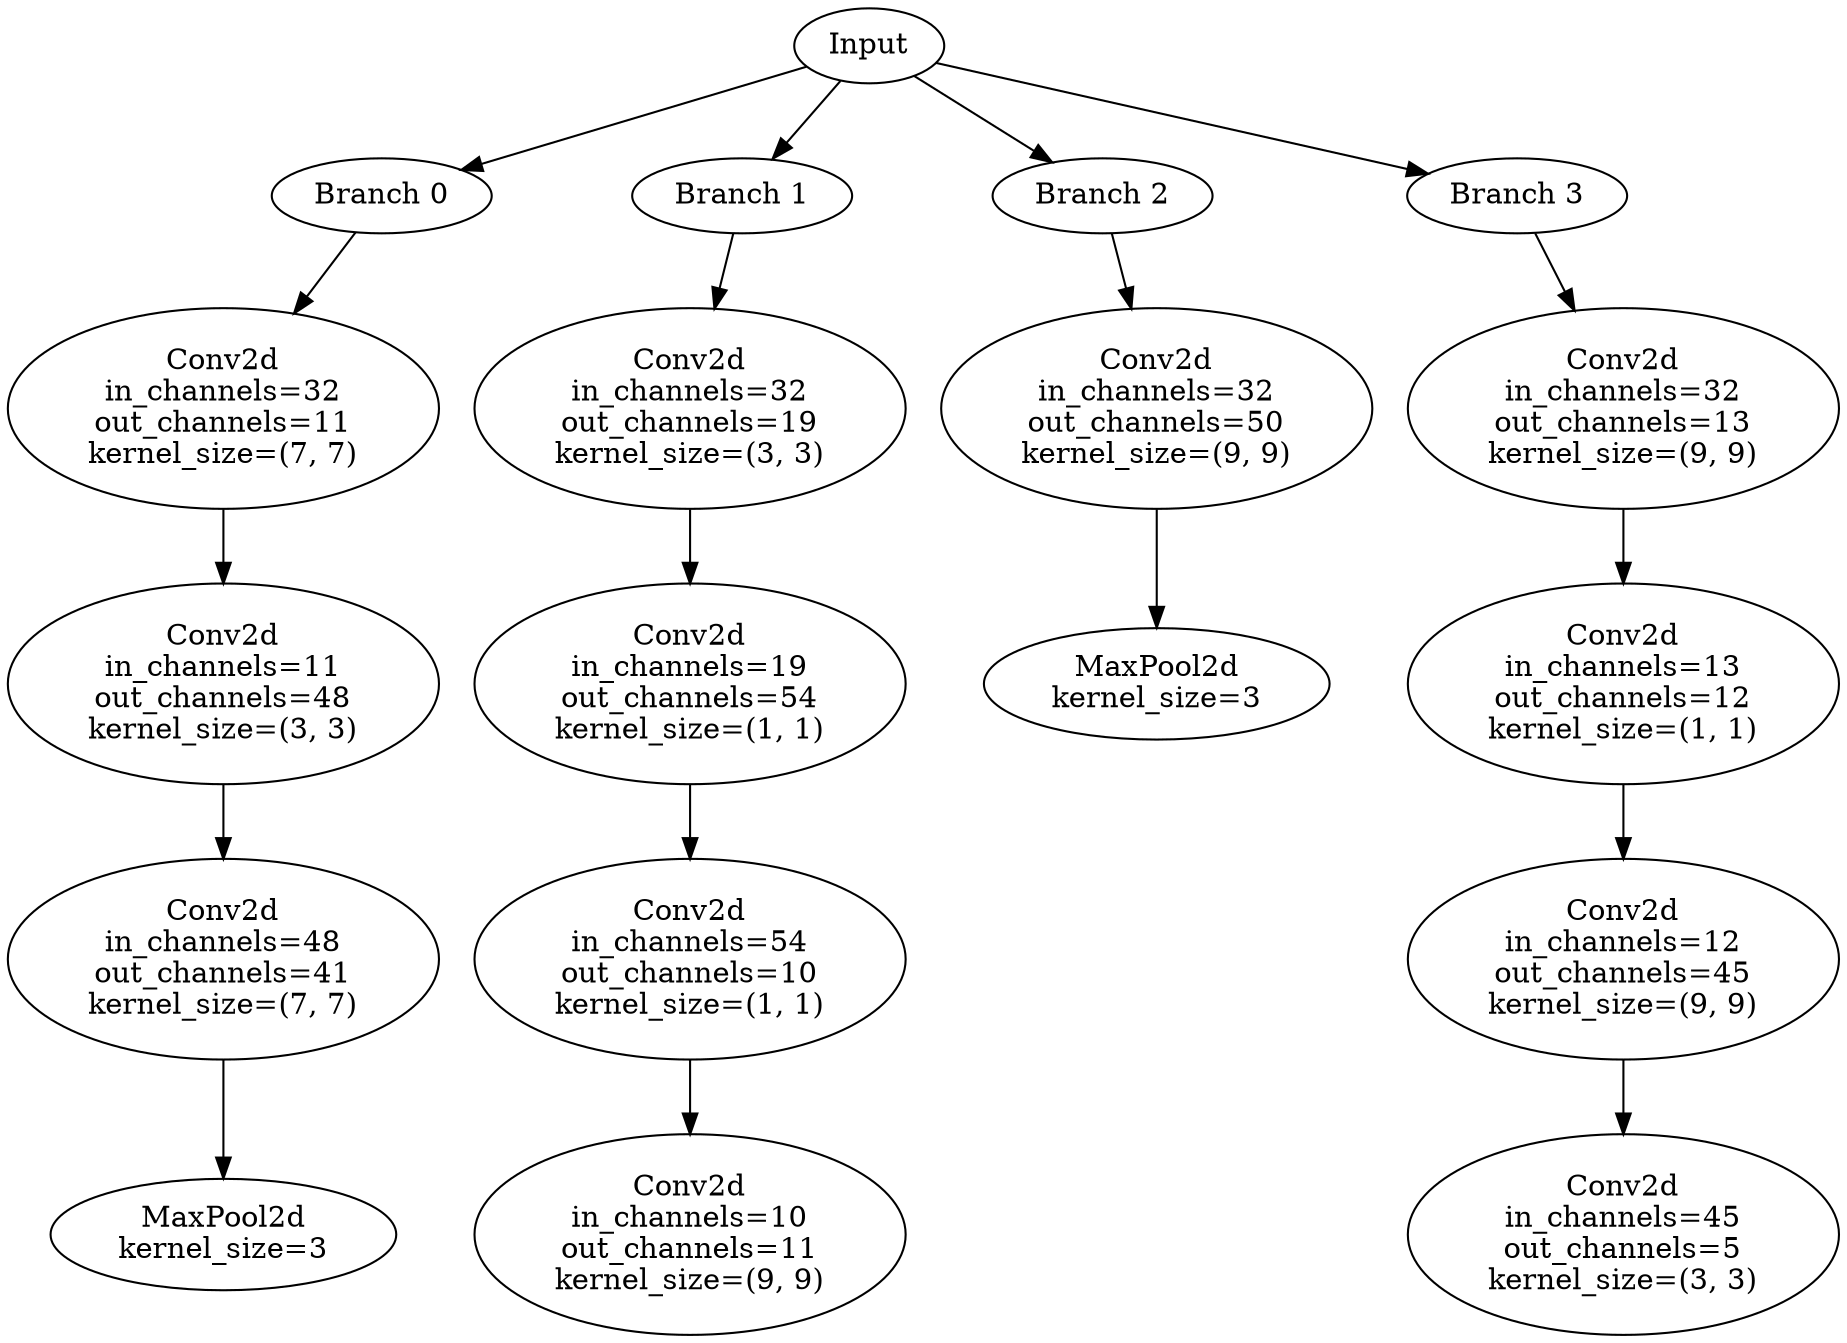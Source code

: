 // Inception Module - Coral 72
digraph {
	Input [label=Input]
	Branch_0 [label="Branch 0"]
	Input -> Branch_0
	Branch_0_Layer_0 [label="Conv2d
in_channels=32
out_channels=11
kernel_size=(7, 7)"]
	Branch_0 -> Branch_0_Layer_0
	Branch_0_Layer_1 [label="Conv2d
in_channels=11
out_channels=48
kernel_size=(3, 3)"]
	Branch_0_Layer_0 -> Branch_0_Layer_1
	Branch_0_Layer_2 [label="Conv2d
in_channels=48
out_channels=41
kernel_size=(7, 7)"]
	Branch_0_Layer_1 -> Branch_0_Layer_2
	Branch_0_Layer_3 [label="MaxPool2d
kernel_size=3"]
	Branch_0_Layer_2 -> Branch_0_Layer_3
	Branch_1 [label="Branch 1"]
	Input -> Branch_1
	Branch_1_Layer_0 [label="Conv2d
in_channels=32
out_channels=19
kernel_size=(3, 3)"]
	Branch_1 -> Branch_1_Layer_0
	Branch_1_Layer_1 [label="Conv2d
in_channels=19
out_channels=54
kernel_size=(1, 1)"]
	Branch_1_Layer_0 -> Branch_1_Layer_1
	Branch_1_Layer_2 [label="Conv2d
in_channels=54
out_channels=10
kernel_size=(1, 1)"]
	Branch_1_Layer_1 -> Branch_1_Layer_2
	Branch_1_Layer_3 [label="Conv2d
in_channels=10
out_channels=11
kernel_size=(9, 9)"]
	Branch_1_Layer_2 -> Branch_1_Layer_3
	Branch_2 [label="Branch 2"]
	Input -> Branch_2
	Branch_2_Layer_0 [label="Conv2d
in_channels=32
out_channels=50
kernel_size=(9, 9)"]
	Branch_2 -> Branch_2_Layer_0
	Branch_2_Layer_1 [label="MaxPool2d
kernel_size=3"]
	Branch_2_Layer_0 -> Branch_2_Layer_1
	Branch_3 [label="Branch 3"]
	Input -> Branch_3
	Branch_3_Layer_0 [label="Conv2d
in_channels=32
out_channels=13
kernel_size=(9, 9)"]
	Branch_3 -> Branch_3_Layer_0
	Branch_3_Layer_1 [label="Conv2d
in_channels=13
out_channels=12
kernel_size=(1, 1)"]
	Branch_3_Layer_0 -> Branch_3_Layer_1
	Branch_3_Layer_2 [label="Conv2d
in_channels=12
out_channels=45
kernel_size=(9, 9)"]
	Branch_3_Layer_1 -> Branch_3_Layer_2
	Branch_3_Layer_3 [label="Conv2d
in_channels=45
out_channels=5
kernel_size=(3, 3)"]
	Branch_3_Layer_2 -> Branch_3_Layer_3
}

